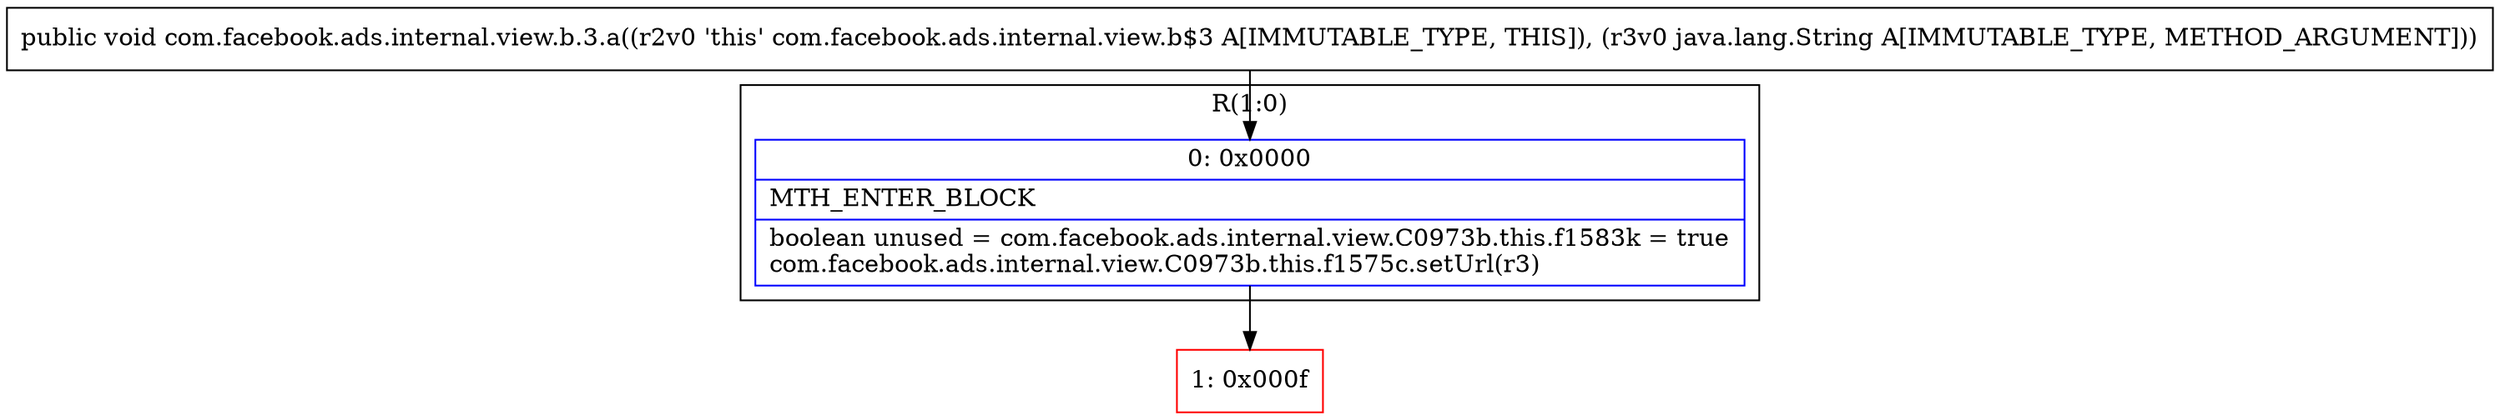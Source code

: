 digraph "CFG forcom.facebook.ads.internal.view.b.3.a(Ljava\/lang\/String;)V" {
subgraph cluster_Region_63396687 {
label = "R(1:0)";
node [shape=record,color=blue];
Node_0 [shape=record,label="{0\:\ 0x0000|MTH_ENTER_BLOCK\l|boolean unused = com.facebook.ads.internal.view.C0973b.this.f1583k = true\lcom.facebook.ads.internal.view.C0973b.this.f1575c.setUrl(r3)\l}"];
}
Node_1 [shape=record,color=red,label="{1\:\ 0x000f}"];
MethodNode[shape=record,label="{public void com.facebook.ads.internal.view.b.3.a((r2v0 'this' com.facebook.ads.internal.view.b$3 A[IMMUTABLE_TYPE, THIS]), (r3v0 java.lang.String A[IMMUTABLE_TYPE, METHOD_ARGUMENT])) }"];
MethodNode -> Node_0;
Node_0 -> Node_1;
}

